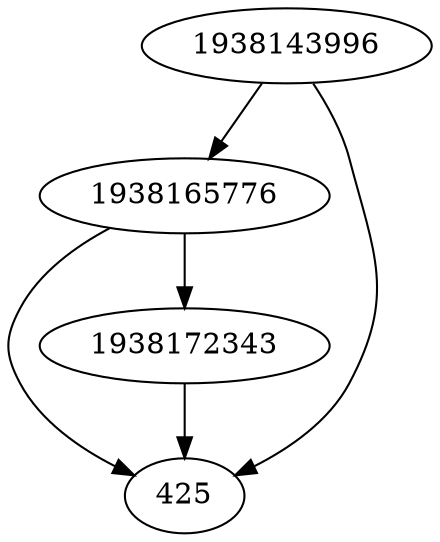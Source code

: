 strict digraph  {
1938165776;
425;
1938143996;
1938172343;
1938165776 -> 425;
1938165776 -> 1938172343;
1938143996 -> 425;
1938143996 -> 1938165776;
1938172343 -> 425;
}
